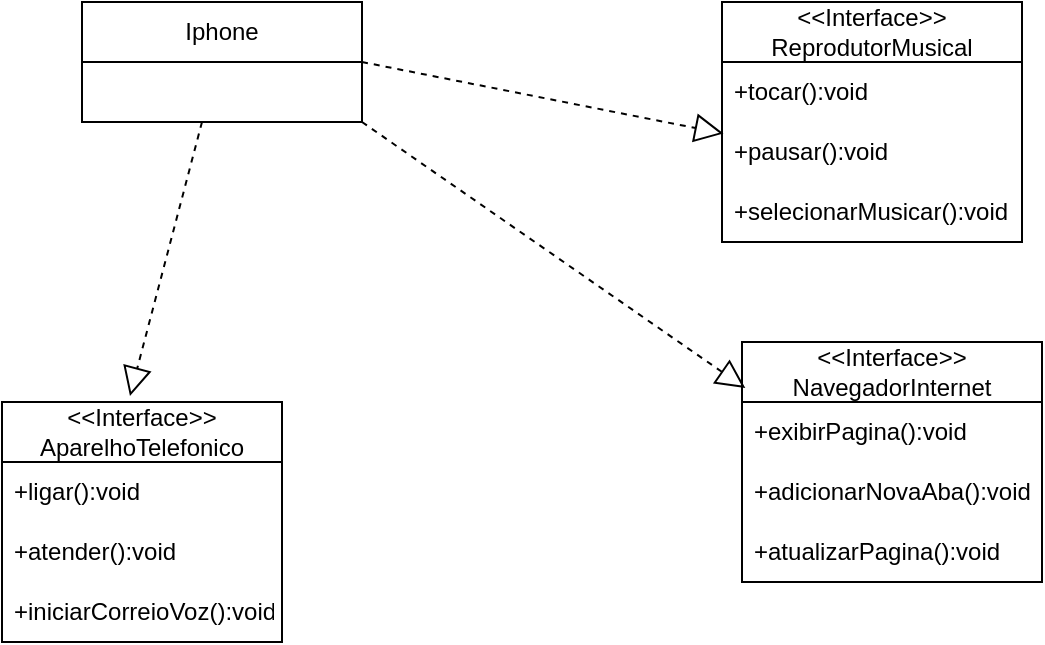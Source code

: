 <mxfile version="21.6.8" type="device">
  <diagram name="Página-1" id="PhaZguuCxHlscHD95HeO">
    <mxGraphModel dx="1036" dy="614" grid="1" gridSize="10" guides="1" tooltips="1" connect="1" arrows="1" fold="1" page="1" pageScale="1" pageWidth="827" pageHeight="1169" math="0" shadow="0">
      <root>
        <mxCell id="0" />
        <mxCell id="1" parent="0" />
        <mxCell id="UVK8A15GDs1bWDAAad7k-1" value="Iphone" style="swimlane;fontStyle=0;childLayout=stackLayout;horizontal=1;startSize=30;horizontalStack=0;resizeParent=1;resizeParentMax=0;resizeLast=0;collapsible=1;marginBottom=0;whiteSpace=wrap;html=1;" vertex="1" parent="1">
          <mxGeometry x="180" y="110" width="140" height="60" as="geometry" />
        </mxCell>
        <mxCell id="UVK8A15GDs1bWDAAad7k-5" value="&amp;lt;&amp;lt;Interface&amp;gt;&amp;gt;&lt;br&gt;ReprodutorMusical" style="swimlane;fontStyle=0;childLayout=stackLayout;horizontal=1;startSize=30;horizontalStack=0;resizeParent=1;resizeParentMax=0;resizeLast=0;collapsible=1;marginBottom=0;whiteSpace=wrap;html=1;" vertex="1" parent="1">
          <mxGeometry x="500" y="110" width="150" height="120" as="geometry" />
        </mxCell>
        <mxCell id="UVK8A15GDs1bWDAAad7k-6" value="+tocar():void" style="text;strokeColor=none;fillColor=none;align=left;verticalAlign=middle;spacingLeft=4;spacingRight=4;overflow=hidden;points=[[0,0.5],[1,0.5]];portConstraint=eastwest;rotatable=0;whiteSpace=wrap;html=1;" vertex="1" parent="UVK8A15GDs1bWDAAad7k-5">
          <mxGeometry y="30" width="150" height="30" as="geometry" />
        </mxCell>
        <mxCell id="UVK8A15GDs1bWDAAad7k-7" value="+pausar():void" style="text;strokeColor=none;fillColor=none;align=left;verticalAlign=middle;spacingLeft=4;spacingRight=4;overflow=hidden;points=[[0,0.5],[1,0.5]];portConstraint=eastwest;rotatable=0;whiteSpace=wrap;html=1;" vertex="1" parent="UVK8A15GDs1bWDAAad7k-5">
          <mxGeometry y="60" width="150" height="30" as="geometry" />
        </mxCell>
        <mxCell id="UVK8A15GDs1bWDAAad7k-8" value="+selecionarMusicar():void" style="text;strokeColor=none;fillColor=none;align=left;verticalAlign=middle;spacingLeft=4;spacingRight=4;overflow=hidden;points=[[0,0.5],[1,0.5]];portConstraint=eastwest;rotatable=0;whiteSpace=wrap;html=1;" vertex="1" parent="UVK8A15GDs1bWDAAad7k-5">
          <mxGeometry y="90" width="150" height="30" as="geometry" />
        </mxCell>
        <mxCell id="UVK8A15GDs1bWDAAad7k-9" value="&amp;lt;&amp;lt;Interface&amp;gt;&amp;gt;&lt;br&gt;AparelhoTelefonico" style="swimlane;fontStyle=0;childLayout=stackLayout;horizontal=1;startSize=30;horizontalStack=0;resizeParent=1;resizeParentMax=0;resizeLast=0;collapsible=1;marginBottom=0;whiteSpace=wrap;html=1;" vertex="1" parent="1">
          <mxGeometry x="140" y="310" width="140" height="120" as="geometry" />
        </mxCell>
        <mxCell id="UVK8A15GDs1bWDAAad7k-10" value="+ligar():void&lt;span style=&quot;white-space: pre;&quot;&gt;&#x9;&lt;/span&gt;" style="text;strokeColor=none;fillColor=none;align=left;verticalAlign=middle;spacingLeft=4;spacingRight=4;overflow=hidden;points=[[0,0.5],[1,0.5]];portConstraint=eastwest;rotatable=0;whiteSpace=wrap;html=1;" vertex="1" parent="UVK8A15GDs1bWDAAad7k-9">
          <mxGeometry y="30" width="140" height="30" as="geometry" />
        </mxCell>
        <mxCell id="UVK8A15GDs1bWDAAad7k-11" value="+atender():void" style="text;strokeColor=none;fillColor=none;align=left;verticalAlign=middle;spacingLeft=4;spacingRight=4;overflow=hidden;points=[[0,0.5],[1,0.5]];portConstraint=eastwest;rotatable=0;whiteSpace=wrap;html=1;" vertex="1" parent="UVK8A15GDs1bWDAAad7k-9">
          <mxGeometry y="60" width="140" height="30" as="geometry" />
        </mxCell>
        <mxCell id="UVK8A15GDs1bWDAAad7k-12" value="+iniciarCorreioVoz():void" style="text;strokeColor=none;fillColor=none;align=left;verticalAlign=middle;spacingLeft=4;spacingRight=4;overflow=hidden;points=[[0,0.5],[1,0.5]];portConstraint=eastwest;rotatable=0;whiteSpace=wrap;html=1;" vertex="1" parent="UVK8A15GDs1bWDAAad7k-9">
          <mxGeometry y="90" width="140" height="30" as="geometry" />
        </mxCell>
        <mxCell id="UVK8A15GDs1bWDAAad7k-13" value="&amp;lt;&amp;lt;Interface&amp;gt;&amp;gt;&lt;br&gt;NavegadorInternet" style="swimlane;fontStyle=0;childLayout=stackLayout;horizontal=1;startSize=30;horizontalStack=0;resizeParent=1;resizeParentMax=0;resizeLast=0;collapsible=1;marginBottom=0;whiteSpace=wrap;html=1;" vertex="1" parent="1">
          <mxGeometry x="510" y="280" width="150" height="120" as="geometry" />
        </mxCell>
        <mxCell id="UVK8A15GDs1bWDAAad7k-14" value="+exibirPagina():void" style="text;strokeColor=none;fillColor=none;align=left;verticalAlign=middle;spacingLeft=4;spacingRight=4;overflow=hidden;points=[[0,0.5],[1,0.5]];portConstraint=eastwest;rotatable=0;whiteSpace=wrap;html=1;" vertex="1" parent="UVK8A15GDs1bWDAAad7k-13">
          <mxGeometry y="30" width="150" height="30" as="geometry" />
        </mxCell>
        <mxCell id="UVK8A15GDs1bWDAAad7k-15" value="+adicionarNovaAba():void" style="text;strokeColor=none;fillColor=none;align=left;verticalAlign=middle;spacingLeft=4;spacingRight=4;overflow=hidden;points=[[0,0.5],[1,0.5]];portConstraint=eastwest;rotatable=0;whiteSpace=wrap;html=1;" vertex="1" parent="UVK8A15GDs1bWDAAad7k-13">
          <mxGeometry y="60" width="150" height="30" as="geometry" />
        </mxCell>
        <mxCell id="UVK8A15GDs1bWDAAad7k-16" value="+atualizarPagina():void" style="text;strokeColor=none;fillColor=none;align=left;verticalAlign=middle;spacingLeft=4;spacingRight=4;overflow=hidden;points=[[0,0.5],[1,0.5]];portConstraint=eastwest;rotatable=0;whiteSpace=wrap;html=1;" vertex="1" parent="UVK8A15GDs1bWDAAad7k-13">
          <mxGeometry y="90" width="150" height="30" as="geometry" />
        </mxCell>
        <mxCell id="UVK8A15GDs1bWDAAad7k-18" value="" style="endArrow=block;dashed=1;endFill=0;endSize=12;html=1;rounded=0;exitX=1;exitY=0.5;exitDx=0;exitDy=0;entryX=0.005;entryY=0.193;entryDx=0;entryDy=0;entryPerimeter=0;" edge="1" parent="1" source="UVK8A15GDs1bWDAAad7k-1" target="UVK8A15GDs1bWDAAad7k-7">
          <mxGeometry width="160" relative="1" as="geometry">
            <mxPoint x="330" y="320" as="sourcePoint" />
            <mxPoint x="490" y="320" as="targetPoint" />
          </mxGeometry>
        </mxCell>
        <mxCell id="UVK8A15GDs1bWDAAad7k-19" value="" style="endArrow=block;dashed=1;endFill=0;endSize=12;html=1;rounded=0;exitX=1;exitY=1;exitDx=0;exitDy=0;entryX=0.011;entryY=0.192;entryDx=0;entryDy=0;entryPerimeter=0;" edge="1" parent="1" source="UVK8A15GDs1bWDAAad7k-1" target="UVK8A15GDs1bWDAAad7k-13">
          <mxGeometry width="160" relative="1" as="geometry">
            <mxPoint x="280" y="230" as="sourcePoint" />
            <mxPoint x="460" y="320" as="targetPoint" />
          </mxGeometry>
        </mxCell>
        <mxCell id="UVK8A15GDs1bWDAAad7k-20" value="" style="endArrow=block;dashed=1;endFill=0;endSize=12;html=1;rounded=0;entryX=0.457;entryY=-0.025;entryDx=0;entryDy=0;entryPerimeter=0;" edge="1" parent="1" target="UVK8A15GDs1bWDAAad7k-9">
          <mxGeometry width="160" relative="1" as="geometry">
            <mxPoint x="240" y="170" as="sourcePoint" />
            <mxPoint x="450" y="320" as="targetPoint" />
          </mxGeometry>
        </mxCell>
      </root>
    </mxGraphModel>
  </diagram>
</mxfile>
